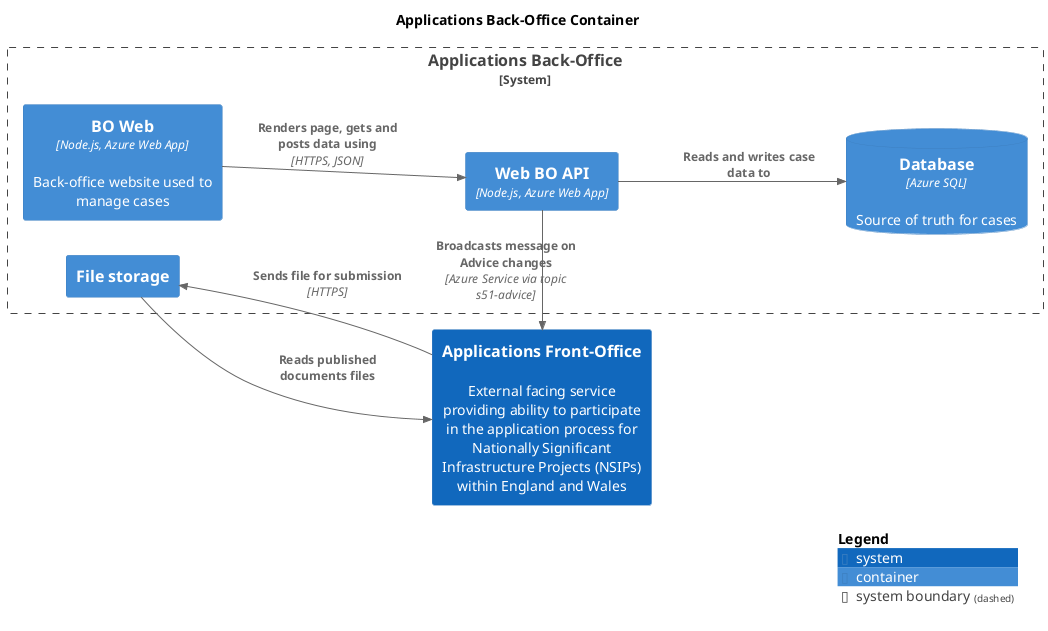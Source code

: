 @startuml
set separator none
title Applications Back-Office Container

left to right direction

!include <C4/C4>
!include <C4/C4_Context>
!include <C4/C4_Container>

System(ApplicationsFrontOffice, "Applications Front-Office", $descr="External facing service providing ability to participate in the application process for Nationally Significant Infrastructure Projects (NSIPs) within England and Wales", $tags="", $link="")

System_Boundary("ApplicationsBackOffice_boundary", "Applications Back-Office", $tags="") {
  Container(ApplicationsBackOffice.Filestorage, "File storage", $techn="", $descr="", $tags="", $link="")
  Container(ApplicationsBackOffice.BOWeb, "BO Web", $techn="Node.js, Azure Web App", $descr="Back-office website used to manage cases", $tags="", $link="")
  Container(ApplicationsBackOffice.WebBOAPI, "Web BO API", $techn="Node.js, Azure Web App", $descr="", $tags="", $link="")
  ContainerDb(ApplicationsBackOffice.Database, "Database", $techn="Azure SQL", $descr="Source of truth for cases", $tags="", $link="")
}

Rel(ApplicationsFrontOffice, ApplicationsBackOffice.Filestorage, "Sends file for submission", $techn="HTTPS", $tags="", $link="")
Rel(ApplicationsBackOffice.Filestorage, ApplicationsFrontOffice, "Reads published documents files", $techn="", $tags="", $link="")
Rel(ApplicationsBackOffice.BOWeb, ApplicationsBackOffice.WebBOAPI, "Renders page, gets and posts data using", $techn="HTTPS, JSON", $tags="", $link="")
Rel(ApplicationsBackOffice.WebBOAPI, ApplicationsBackOffice.Database, "Reads and writes case data to", $techn="", $tags="", $link="")
Rel(ApplicationsBackOffice.WebBOAPI, ApplicationsFrontOffice, "Broadcasts message on Advice changes", $techn="Azure Service via topic s51-advice", $tags="", $link="")

SHOW_LEGEND(true)
@enduml